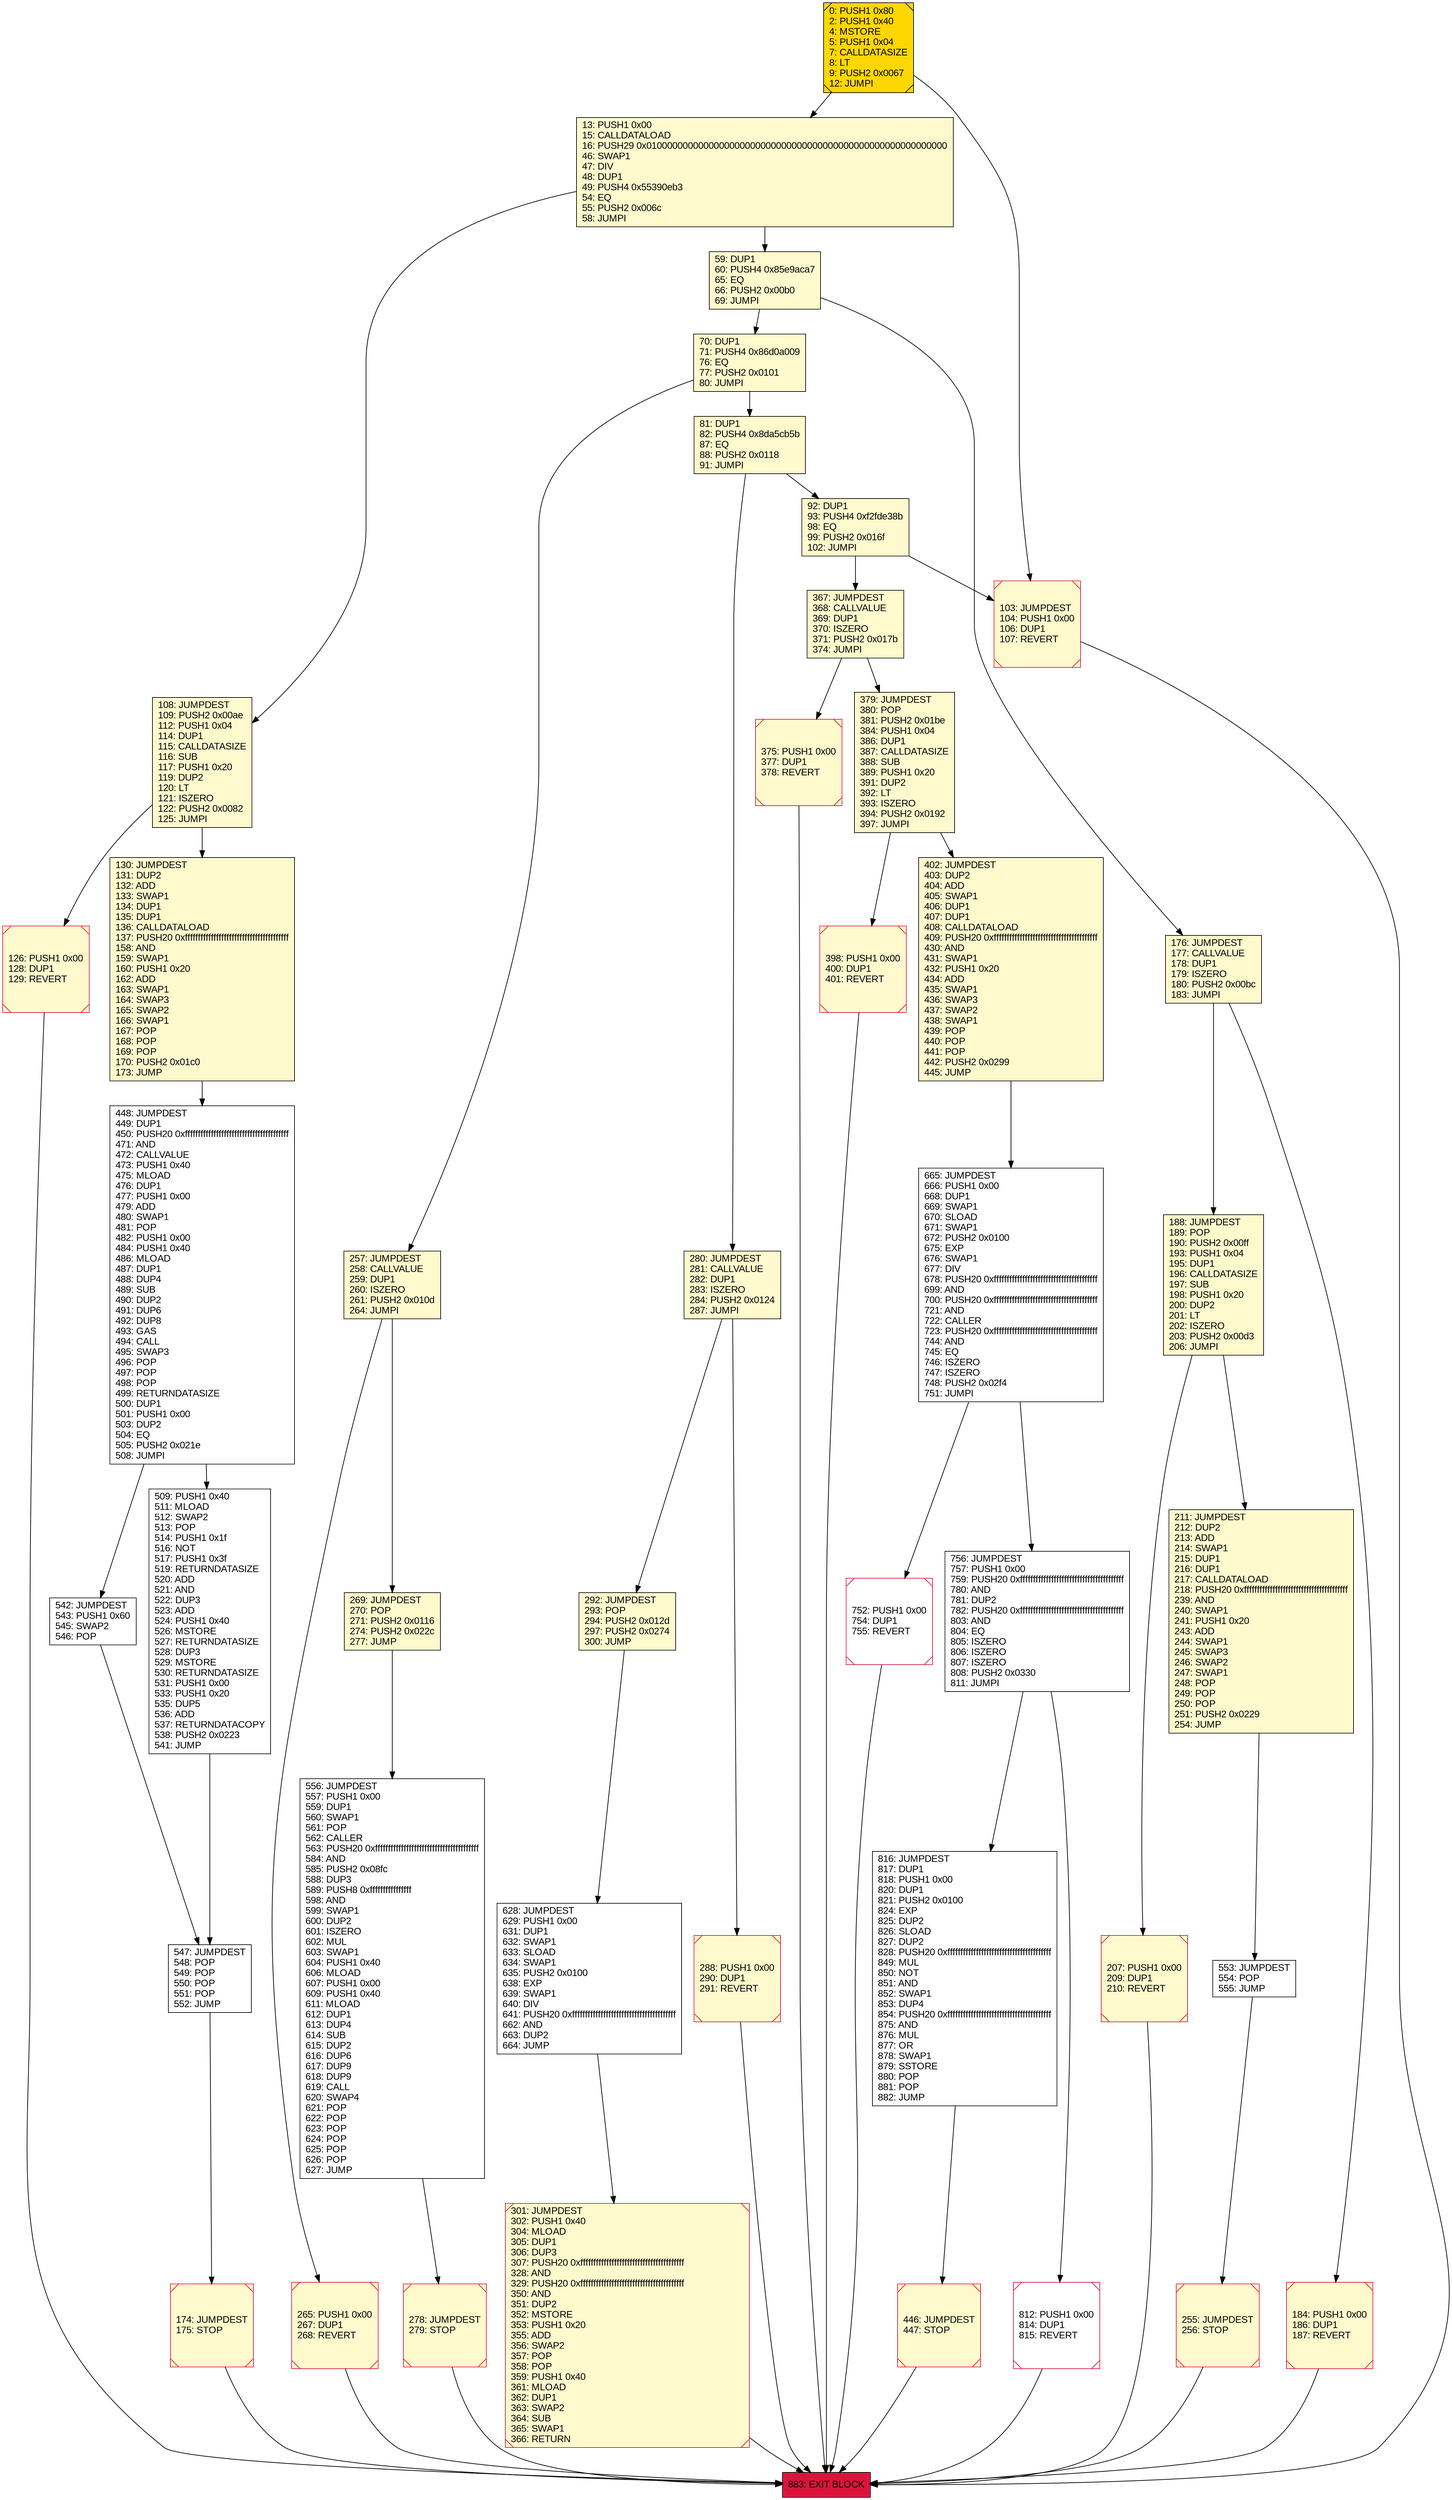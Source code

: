 digraph G {
bgcolor=transparent rankdir=UD;
node [shape=box style=filled color=black fillcolor=white fontname=arial fontcolor=black];
288 [label="288: PUSH1 0x00\l290: DUP1\l291: REVERT\l" fillcolor=lemonchiffon shape=Msquare color=crimson ];
278 [label="278: JUMPDEST\l279: STOP\l" fillcolor=lemonchiffon shape=Msquare color=crimson ];
628 [label="628: JUMPDEST\l629: PUSH1 0x00\l631: DUP1\l632: SWAP1\l633: SLOAD\l634: SWAP1\l635: PUSH2 0x0100\l638: EXP\l639: SWAP1\l640: DIV\l641: PUSH20 0xffffffffffffffffffffffffffffffffffffffff\l662: AND\l663: DUP2\l664: JUMP\l" ];
509 [label="509: PUSH1 0x40\l511: MLOAD\l512: SWAP2\l513: POP\l514: PUSH1 0x1f\l516: NOT\l517: PUSH1 0x3f\l519: RETURNDATASIZE\l520: ADD\l521: AND\l522: DUP3\l523: ADD\l524: PUSH1 0x40\l526: MSTORE\l527: RETURNDATASIZE\l528: DUP3\l529: MSTORE\l530: RETURNDATASIZE\l531: PUSH1 0x00\l533: PUSH1 0x20\l535: DUP5\l536: ADD\l537: RETURNDATACOPY\l538: PUSH2 0x0223\l541: JUMP\l" ];
269 [label="269: JUMPDEST\l270: POP\l271: PUSH2 0x0116\l274: PUSH2 0x022c\l277: JUMP\l" fillcolor=lemonchiffon ];
556 [label="556: JUMPDEST\l557: PUSH1 0x00\l559: DUP1\l560: SWAP1\l561: POP\l562: CALLER\l563: PUSH20 0xffffffffffffffffffffffffffffffffffffffff\l584: AND\l585: PUSH2 0x08fc\l588: DUP3\l589: PUSH8 0xffffffffffffffff\l598: AND\l599: SWAP1\l600: DUP2\l601: ISZERO\l602: MUL\l603: SWAP1\l604: PUSH1 0x40\l606: MLOAD\l607: PUSH1 0x00\l609: PUSH1 0x40\l611: MLOAD\l612: DUP1\l613: DUP4\l614: SUB\l615: DUP2\l616: DUP6\l617: DUP9\l618: DUP9\l619: CALL\l620: SWAP4\l621: POP\l622: POP\l623: POP\l624: POP\l625: POP\l626: POP\l627: JUMP\l" ];
816 [label="816: JUMPDEST\l817: DUP1\l818: PUSH1 0x00\l820: DUP1\l821: PUSH2 0x0100\l824: EXP\l825: DUP2\l826: SLOAD\l827: DUP2\l828: PUSH20 0xffffffffffffffffffffffffffffffffffffffff\l849: MUL\l850: NOT\l851: AND\l852: SWAP1\l853: DUP4\l854: PUSH20 0xffffffffffffffffffffffffffffffffffffffff\l875: AND\l876: MUL\l877: OR\l878: SWAP1\l879: SSTORE\l880: POP\l881: POP\l882: JUMP\l" ];
280 [label="280: JUMPDEST\l281: CALLVALUE\l282: DUP1\l283: ISZERO\l284: PUSH2 0x0124\l287: JUMPI\l" fillcolor=lemonchiffon ];
81 [label="81: DUP1\l82: PUSH4 0x8da5cb5b\l87: EQ\l88: PUSH2 0x0118\l91: JUMPI\l" fillcolor=lemonchiffon ];
756 [label="756: JUMPDEST\l757: PUSH1 0x00\l759: PUSH20 0xffffffffffffffffffffffffffffffffffffffff\l780: AND\l781: DUP2\l782: PUSH20 0xffffffffffffffffffffffffffffffffffffffff\l803: AND\l804: EQ\l805: ISZERO\l806: ISZERO\l807: ISZERO\l808: PUSH2 0x0330\l811: JUMPI\l" ];
812 [label="812: PUSH1 0x00\l814: DUP1\l815: REVERT\l" shape=Msquare color=crimson ];
553 [label="553: JUMPDEST\l554: POP\l555: JUMP\l" ];
211 [label="211: JUMPDEST\l212: DUP2\l213: ADD\l214: SWAP1\l215: DUP1\l216: DUP1\l217: CALLDATALOAD\l218: PUSH20 0xffffffffffffffffffffffffffffffffffffffff\l239: AND\l240: SWAP1\l241: PUSH1 0x20\l243: ADD\l244: SWAP1\l245: SWAP3\l246: SWAP2\l247: SWAP1\l248: POP\l249: POP\l250: POP\l251: PUSH2 0x0229\l254: JUMP\l" fillcolor=lemonchiffon ];
59 [label="59: DUP1\l60: PUSH4 0x85e9aca7\l65: EQ\l66: PUSH2 0x00b0\l69: JUMPI\l" fillcolor=lemonchiffon ];
752 [label="752: PUSH1 0x00\l754: DUP1\l755: REVERT\l" shape=Msquare color=crimson ];
70 [label="70: DUP1\l71: PUSH4 0x86d0a009\l76: EQ\l77: PUSH2 0x0101\l80: JUMPI\l" fillcolor=lemonchiffon ];
375 [label="375: PUSH1 0x00\l377: DUP1\l378: REVERT\l" fillcolor=lemonchiffon shape=Msquare color=crimson ];
176 [label="176: JUMPDEST\l177: CALLVALUE\l178: DUP1\l179: ISZERO\l180: PUSH2 0x00bc\l183: JUMPI\l" fillcolor=lemonchiffon ];
184 [label="184: PUSH1 0x00\l186: DUP1\l187: REVERT\l" fillcolor=lemonchiffon shape=Msquare color=crimson ];
0 [label="0: PUSH1 0x80\l2: PUSH1 0x40\l4: MSTORE\l5: PUSH1 0x04\l7: CALLDATASIZE\l8: LT\l9: PUSH2 0x0067\l12: JUMPI\l" fillcolor=lemonchiffon shape=Msquare fillcolor=gold ];
542 [label="542: JUMPDEST\l543: PUSH1 0x60\l545: SWAP2\l546: POP\l" ];
126 [label="126: PUSH1 0x00\l128: DUP1\l129: REVERT\l" fillcolor=lemonchiffon shape=Msquare color=crimson ];
292 [label="292: JUMPDEST\l293: POP\l294: PUSH2 0x012d\l297: PUSH2 0x0274\l300: JUMP\l" fillcolor=lemonchiffon ];
103 [label="103: JUMPDEST\l104: PUSH1 0x00\l106: DUP1\l107: REVERT\l" fillcolor=lemonchiffon shape=Msquare color=crimson ];
379 [label="379: JUMPDEST\l380: POP\l381: PUSH2 0x01be\l384: PUSH1 0x04\l386: DUP1\l387: CALLDATASIZE\l388: SUB\l389: PUSH1 0x20\l391: DUP2\l392: LT\l393: ISZERO\l394: PUSH2 0x0192\l397: JUMPI\l" fillcolor=lemonchiffon ];
130 [label="130: JUMPDEST\l131: DUP2\l132: ADD\l133: SWAP1\l134: DUP1\l135: DUP1\l136: CALLDATALOAD\l137: PUSH20 0xffffffffffffffffffffffffffffffffffffffff\l158: AND\l159: SWAP1\l160: PUSH1 0x20\l162: ADD\l163: SWAP1\l164: SWAP3\l165: SWAP2\l166: SWAP1\l167: POP\l168: POP\l169: POP\l170: PUSH2 0x01c0\l173: JUMP\l" fillcolor=lemonchiffon ];
257 [label="257: JUMPDEST\l258: CALLVALUE\l259: DUP1\l260: ISZERO\l261: PUSH2 0x010d\l264: JUMPI\l" fillcolor=lemonchiffon ];
402 [label="402: JUMPDEST\l403: DUP2\l404: ADD\l405: SWAP1\l406: DUP1\l407: DUP1\l408: CALLDATALOAD\l409: PUSH20 0xffffffffffffffffffffffffffffffffffffffff\l430: AND\l431: SWAP1\l432: PUSH1 0x20\l434: ADD\l435: SWAP1\l436: SWAP3\l437: SWAP2\l438: SWAP1\l439: POP\l440: POP\l441: POP\l442: PUSH2 0x0299\l445: JUMP\l" fillcolor=lemonchiffon ];
13 [label="13: PUSH1 0x00\l15: CALLDATALOAD\l16: PUSH29 0x0100000000000000000000000000000000000000000000000000000000\l46: SWAP1\l47: DIV\l48: DUP1\l49: PUSH4 0x55390eb3\l54: EQ\l55: PUSH2 0x006c\l58: JUMPI\l" fillcolor=lemonchiffon ];
367 [label="367: JUMPDEST\l368: CALLVALUE\l369: DUP1\l370: ISZERO\l371: PUSH2 0x017b\l374: JUMPI\l" fillcolor=lemonchiffon ];
265 [label="265: PUSH1 0x00\l267: DUP1\l268: REVERT\l" fillcolor=lemonchiffon shape=Msquare color=crimson ];
665 [label="665: JUMPDEST\l666: PUSH1 0x00\l668: DUP1\l669: SWAP1\l670: SLOAD\l671: SWAP1\l672: PUSH2 0x0100\l675: EXP\l676: SWAP1\l677: DIV\l678: PUSH20 0xffffffffffffffffffffffffffffffffffffffff\l699: AND\l700: PUSH20 0xffffffffffffffffffffffffffffffffffffffff\l721: AND\l722: CALLER\l723: PUSH20 0xffffffffffffffffffffffffffffffffffffffff\l744: AND\l745: EQ\l746: ISZERO\l747: ISZERO\l748: PUSH2 0x02f4\l751: JUMPI\l" ];
448 [label="448: JUMPDEST\l449: DUP1\l450: PUSH20 0xffffffffffffffffffffffffffffffffffffffff\l471: AND\l472: CALLVALUE\l473: PUSH1 0x40\l475: MLOAD\l476: DUP1\l477: PUSH1 0x00\l479: ADD\l480: SWAP1\l481: POP\l482: PUSH1 0x00\l484: PUSH1 0x40\l486: MLOAD\l487: DUP1\l488: DUP4\l489: SUB\l490: DUP2\l491: DUP6\l492: DUP8\l493: GAS\l494: CALL\l495: SWAP3\l496: POP\l497: POP\l498: POP\l499: RETURNDATASIZE\l500: DUP1\l501: PUSH1 0x00\l503: DUP2\l504: EQ\l505: PUSH2 0x021e\l508: JUMPI\l" ];
446 [label="446: JUMPDEST\l447: STOP\l" fillcolor=lemonchiffon shape=Msquare color=crimson ];
255 [label="255: JUMPDEST\l256: STOP\l" fillcolor=lemonchiffon shape=Msquare color=crimson ];
547 [label="547: JUMPDEST\l548: POP\l549: POP\l550: POP\l551: POP\l552: JUMP\l" ];
207 [label="207: PUSH1 0x00\l209: DUP1\l210: REVERT\l" fillcolor=lemonchiffon shape=Msquare color=crimson ];
398 [label="398: PUSH1 0x00\l400: DUP1\l401: REVERT\l" fillcolor=lemonchiffon shape=Msquare color=crimson ];
108 [label="108: JUMPDEST\l109: PUSH2 0x00ae\l112: PUSH1 0x04\l114: DUP1\l115: CALLDATASIZE\l116: SUB\l117: PUSH1 0x20\l119: DUP2\l120: LT\l121: ISZERO\l122: PUSH2 0x0082\l125: JUMPI\l" fillcolor=lemonchiffon ];
883 [label="883: EXIT BLOCK\l" fillcolor=crimson ];
188 [label="188: JUMPDEST\l189: POP\l190: PUSH2 0x00ff\l193: PUSH1 0x04\l195: DUP1\l196: CALLDATASIZE\l197: SUB\l198: PUSH1 0x20\l200: DUP2\l201: LT\l202: ISZERO\l203: PUSH2 0x00d3\l206: JUMPI\l" fillcolor=lemonchiffon ];
92 [label="92: DUP1\l93: PUSH4 0xf2fde38b\l98: EQ\l99: PUSH2 0x016f\l102: JUMPI\l" fillcolor=lemonchiffon ];
174 [label="174: JUMPDEST\l175: STOP\l" fillcolor=lemonchiffon shape=Msquare color=crimson ];
301 [label="301: JUMPDEST\l302: PUSH1 0x40\l304: MLOAD\l305: DUP1\l306: DUP3\l307: PUSH20 0xffffffffffffffffffffffffffffffffffffffff\l328: AND\l329: PUSH20 0xffffffffffffffffffffffffffffffffffffffff\l350: AND\l351: DUP2\l352: MSTORE\l353: PUSH1 0x20\l355: ADD\l356: SWAP2\l357: POP\l358: POP\l359: PUSH1 0x40\l361: MLOAD\l362: DUP1\l363: SWAP2\l364: SUB\l365: SWAP1\l366: RETURN\l" fillcolor=lemonchiffon shape=Msquare color=crimson ];
269 -> 556;
756 -> 812;
379 -> 402;
402 -> 665;
301 -> 883;
130 -> 448;
92 -> 367;
103 -> 883;
108 -> 130;
188 -> 207;
255 -> 883;
207 -> 883;
211 -> 553;
752 -> 883;
257 -> 269;
375 -> 883;
126 -> 883;
448 -> 509;
176 -> 188;
448 -> 542;
70 -> 257;
665 -> 752;
0 -> 103;
81 -> 92;
628 -> 301;
0 -> 13;
176 -> 184;
81 -> 280;
59 -> 70;
367 -> 379;
556 -> 278;
756 -> 816;
59 -> 176;
174 -> 883;
280 -> 288;
379 -> 398;
257 -> 265;
92 -> 103;
280 -> 292;
13 -> 108;
547 -> 174;
70 -> 81;
446 -> 883;
265 -> 883;
398 -> 883;
292 -> 628;
816 -> 446;
553 -> 255;
665 -> 756;
188 -> 211;
509 -> 547;
184 -> 883;
108 -> 126;
278 -> 883;
367 -> 375;
542 -> 547;
288 -> 883;
13 -> 59;
812 -> 883;
}